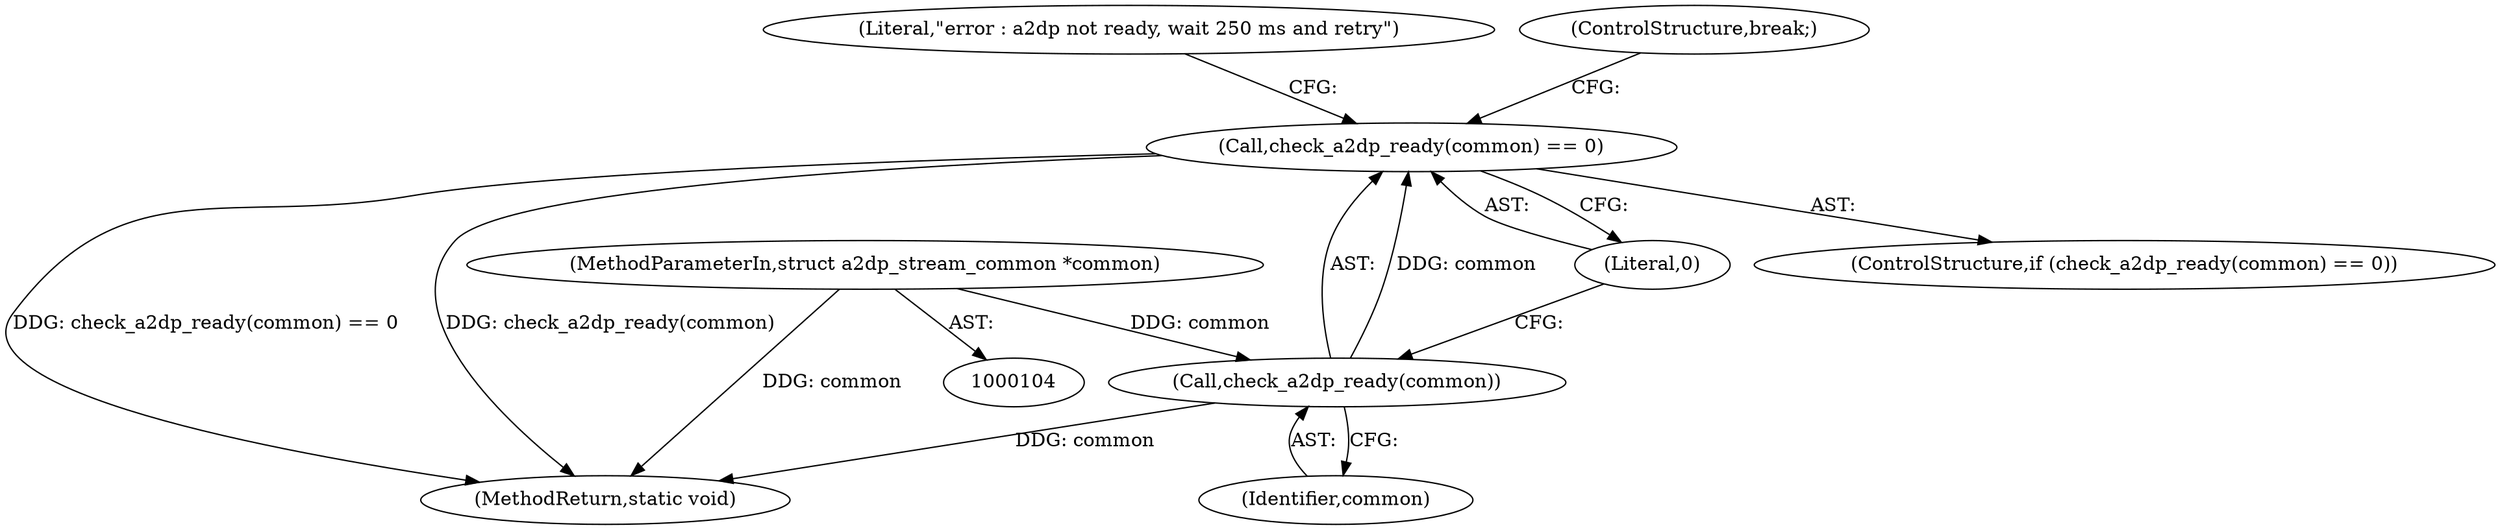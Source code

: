 digraph "0_Android_472271b153c5dc53c28beac55480a8d8434b2d5c_1@API" {
"1000132" [label="(Call,check_a2dp_ready(common) == 0)"];
"1000133" [label="(Call,check_a2dp_ready(common))"];
"1000105" [label="(MethodParameterIn,struct a2dp_stream_common *common)"];
"1000154" [label="(MethodReturn,static void)"];
"1000135" [label="(Literal,0)"];
"1000105" [label="(MethodParameterIn,struct a2dp_stream_common *common)"];
"1000131" [label="(ControlStructure,if (check_a2dp_ready(common) == 0))"];
"1000138" [label="(Literal,\"error : a2dp not ready, wait 250 ms and retry\")"];
"1000133" [label="(Call,check_a2dp_ready(common))"];
"1000136" [label="(ControlStructure,break;)"];
"1000134" [label="(Identifier,common)"];
"1000132" [label="(Call,check_a2dp_ready(common) == 0)"];
"1000132" -> "1000131"  [label="AST: "];
"1000132" -> "1000135"  [label="CFG: "];
"1000133" -> "1000132"  [label="AST: "];
"1000135" -> "1000132"  [label="AST: "];
"1000136" -> "1000132"  [label="CFG: "];
"1000138" -> "1000132"  [label="CFG: "];
"1000132" -> "1000154"  [label="DDG: check_a2dp_ready(common) == 0"];
"1000132" -> "1000154"  [label="DDG: check_a2dp_ready(common)"];
"1000133" -> "1000132"  [label="DDG: common"];
"1000133" -> "1000134"  [label="CFG: "];
"1000134" -> "1000133"  [label="AST: "];
"1000135" -> "1000133"  [label="CFG: "];
"1000133" -> "1000154"  [label="DDG: common"];
"1000105" -> "1000133"  [label="DDG: common"];
"1000105" -> "1000104"  [label="AST: "];
"1000105" -> "1000154"  [label="DDG: common"];
}
